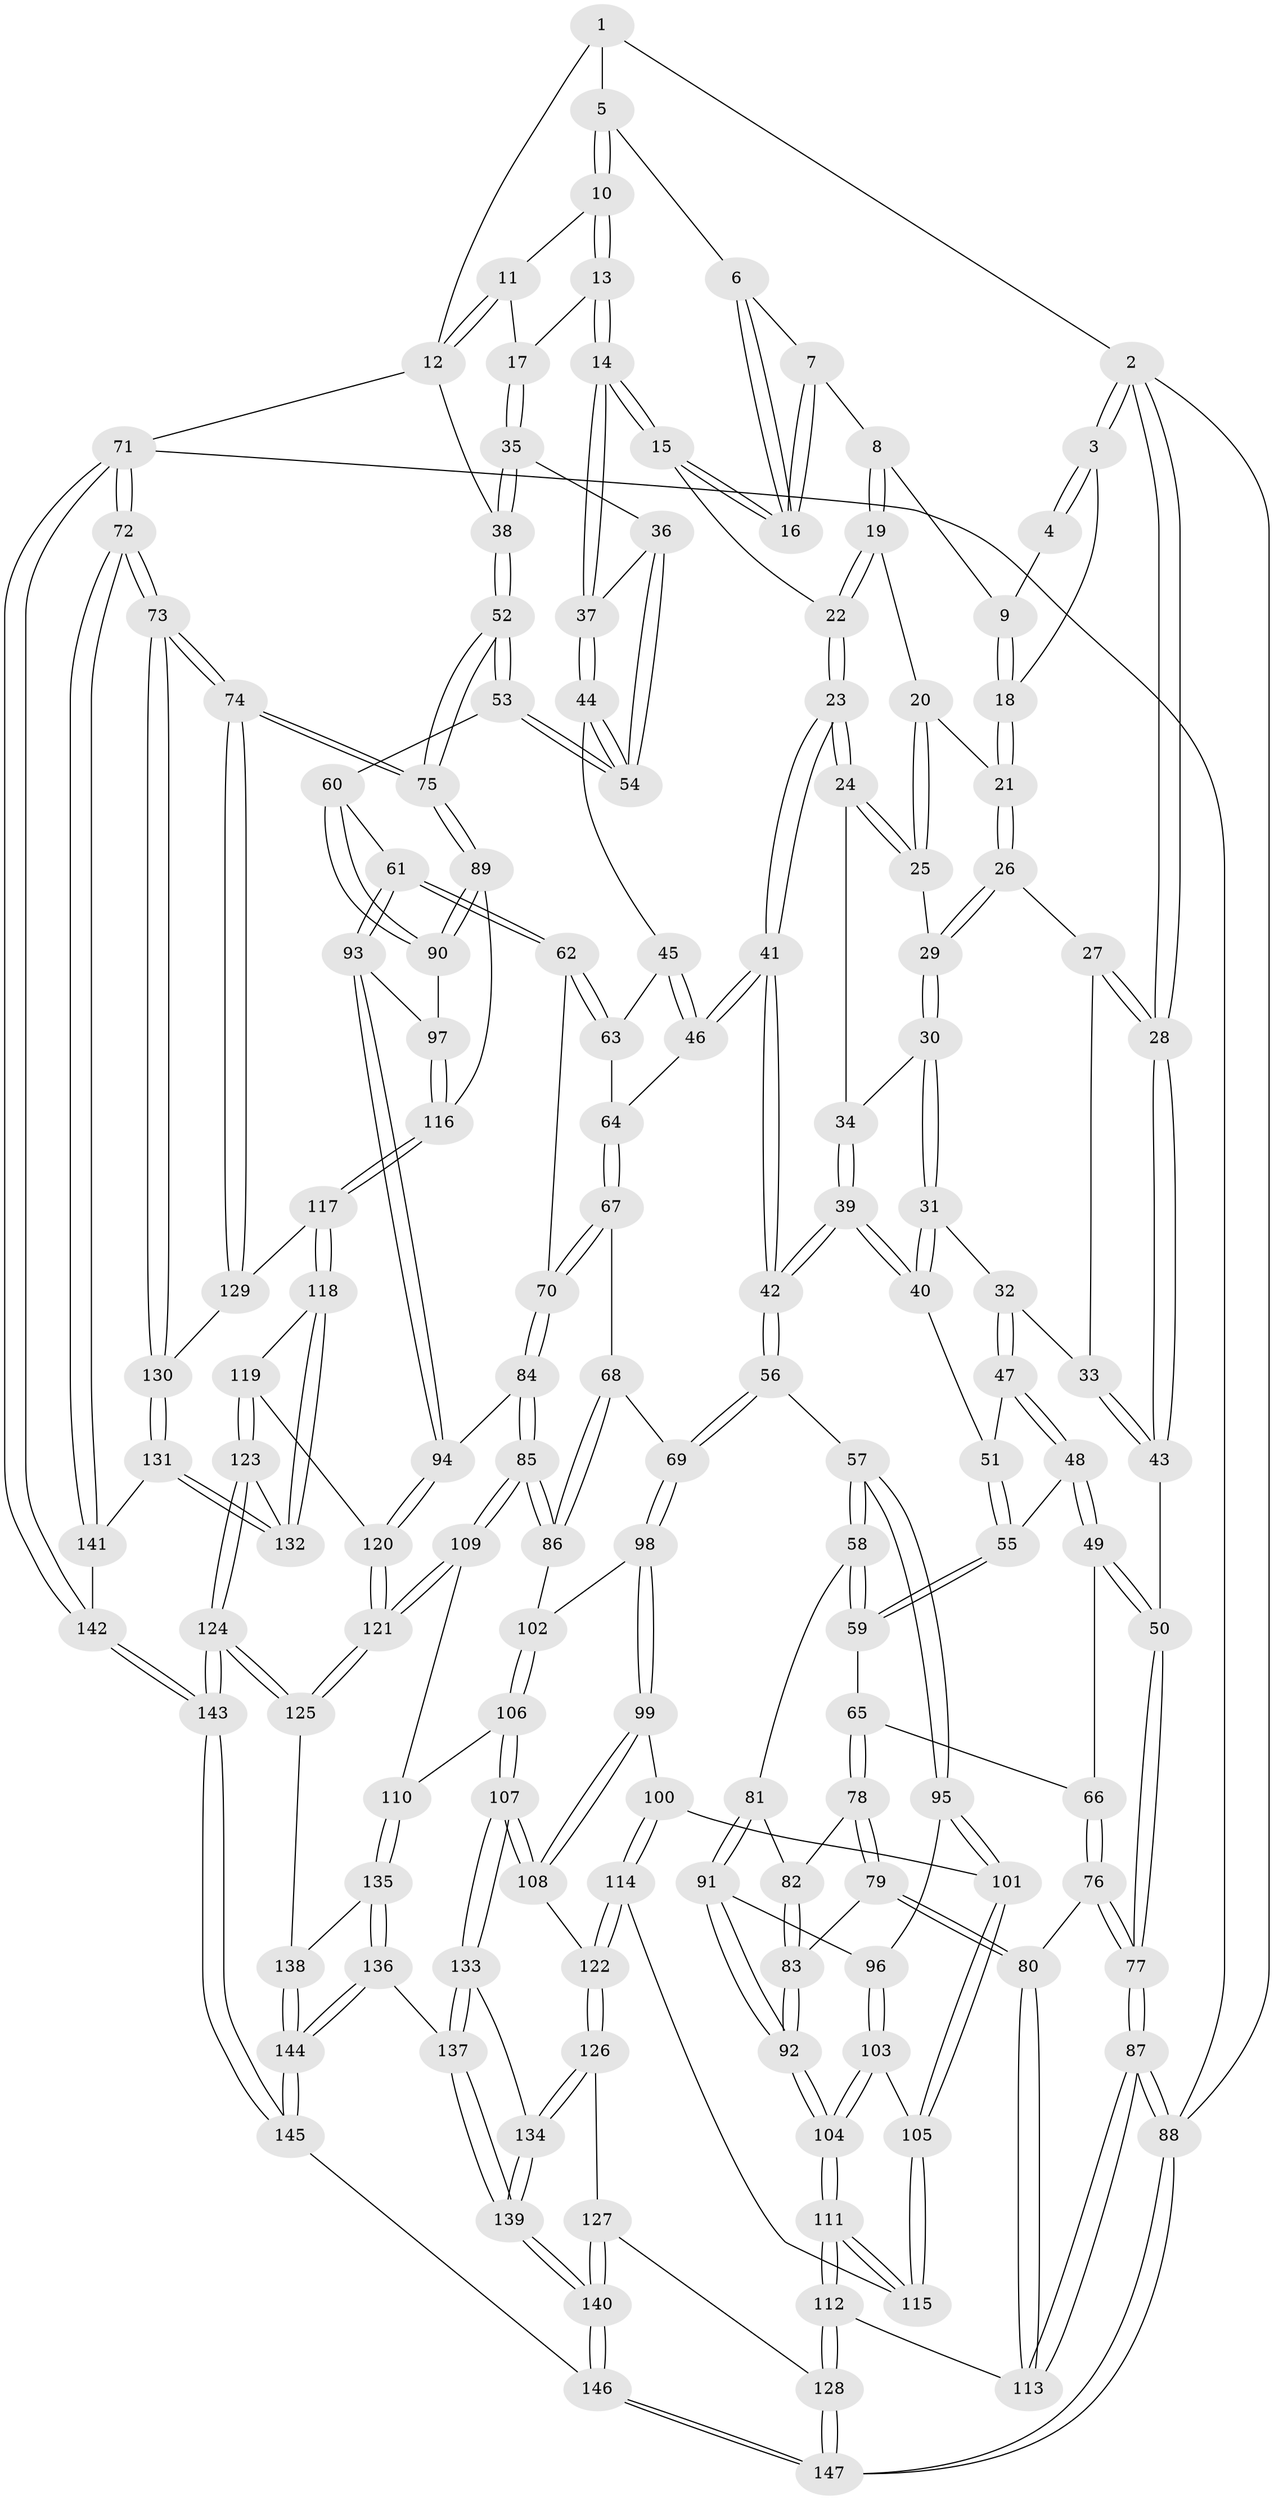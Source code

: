 // coarse degree distribution, {4: 0.559322033898305, 3: 0.3050847457627119, 5: 0.1016949152542373, 2: 0.01694915254237288, 6: 0.01694915254237288}
// Generated by graph-tools (version 1.1) at 2025/38/03/04/25 23:38:36]
// undirected, 147 vertices, 364 edges
graph export_dot {
  node [color=gray90,style=filled];
  1 [pos="+0.8093033082389975+0"];
  2 [pos="+0+0"];
  3 [pos="+0.12051225734578584+0"];
  4 [pos="+0.6307822854059074+0"];
  5 [pos="+0.8158579336418892+0"];
  6 [pos="+0.7318488989661015+0.07274776524068938"];
  7 [pos="+0.5740894811828535+0.08807162288274173"];
  8 [pos="+0.5622571167315517+0.08124697255032748"];
  9 [pos="+0.5618916905393785+0.06959927949162431"];
  10 [pos="+0.8578317612778282+0.06380062433328208"];
  11 [pos="+0.9700553469494139+0.0985823147260259"];
  12 [pos="+1+0"];
  13 [pos="+0.8502414876019182+0.17106138926813558"];
  14 [pos="+0.7455790276848719+0.26476732722254975"];
  15 [pos="+0.709987921502374+0.24542260089015677"];
  16 [pos="+0.6947584515123001+0.20037581807728752"];
  17 [pos="+0.9594861900818441+0.22219340733032225"];
  18 [pos="+0.18726109875272262+0"];
  19 [pos="+0.5402096858688247+0.10630811464246775"];
  20 [pos="+0.5256606150983223+0.11189026683629134"];
  21 [pos="+0.2023618944091087+0"];
  22 [pos="+0.5603883531387962+0.28746400264101923"];
  23 [pos="+0.5012887274419555+0.33785198414064077"];
  24 [pos="+0.45191051630126367+0.26461901528115456"];
  25 [pos="+0.4180732521285014+0.18318916444182132"];
  26 [pos="+0.22507115545459486+0.08443367267044112"];
  27 [pos="+0.07585911077570227+0.2267971560482752"];
  28 [pos="+0+0"];
  29 [pos="+0.22964430818680323+0.09321798688363836"];
  30 [pos="+0.23200079238604154+0.13454414721565616"];
  31 [pos="+0.2301863240980096+0.14791598522051128"];
  32 [pos="+0.09687808909198427+0.34394387517237435"];
  33 [pos="+0.014021619473365268+0.28826367231242067"];
  34 [pos="+0.337527275433923+0.2734214837907771"];
  35 [pos="+1+0.28242027434024286"];
  36 [pos="+0.9901235585746431+0.3057049167293498"];
  37 [pos="+0.7574904032753502+0.2944689365101919"];
  38 [pos="+1+0.27565984525425324"];
  39 [pos="+0.36005626454469936+0.45590152131458617"];
  40 [pos="+0.2381983333119084+0.34597290605917547"];
  41 [pos="+0.47971585382063614+0.4245255342876363"];
  42 [pos="+0.38885660897178265+0.4926589260163055"];
  43 [pos="+0+0.28592988762147686"];
  44 [pos="+0.7599368082003561+0.33358014529593677"];
  45 [pos="+0.7465470680436378+0.3664213745143315"];
  46 [pos="+0.5617116655284231+0.4486318108363747"];
  47 [pos="+0.10229782628704875+0.3520551605197027"];
  48 [pos="+0.08008674271831019+0.43970705877417005"];
  49 [pos="+0.07918281253922167+0.44120686371230217"];
  50 [pos="+0+0.3303192056789493"];
  51 [pos="+0.18029890095654466+0.3620840302363427"];
  52 [pos="+1+0.550166143364426"];
  53 [pos="+0.9201495180170941+0.5228973814534358"];
  54 [pos="+0.9135070800199876+0.42065794787366156"];
  55 [pos="+0.1684506617495117+0.43538453087313866"];
  56 [pos="+0.38192845125344155+0.510907800465635"];
  57 [pos="+0.33831243168146696+0.5262006490950383"];
  58 [pos="+0.32430087621841125+0.5291764270626151"];
  59 [pos="+0.22246657877932072+0.5119725251077046"];
  60 [pos="+0.9112269691775248+0.5295450348903914"];
  61 [pos="+0.83642896940627+0.5690849028745762"];
  62 [pos="+0.8164457616307722+0.5610099162442819"];
  63 [pos="+0.7541932880303807+0.426411287300464"];
  64 [pos="+0.6362691263778187+0.514312344444618"];
  65 [pos="+0.09220065937860052+0.5314440587012537"];
  66 [pos="+0.08064100930918343+0.5255957926425847"];
  67 [pos="+0.6570690868204131+0.5473278294333966"];
  68 [pos="+0.6144819595767885+0.5972988637143851"];
  69 [pos="+0.3870323542564557+0.5226198455371815"];
  70 [pos="+0.7184890139599984+0.574941039719173"];
  71 [pos="+1+1"];
  72 [pos="+1+1"];
  73 [pos="+1+1"];
  74 [pos="+1+0.7987348928840166"];
  75 [pos="+1+0.681905841182662"];
  76 [pos="+0.02788756392475955+0.5435611307797165"];
  77 [pos="+0+0.5906635392534647"];
  78 [pos="+0.10090499487776554+0.5571054273155706"];
  79 [pos="+0.10432841462604206+0.687252221182084"];
  80 [pos="+0.0767064424564192+0.6949076035942102"];
  81 [pos="+0.2283802617259903+0.6144681537809318"];
  82 [pos="+0.16102385794073792+0.6089487980820028"];
  83 [pos="+0.11678926064158088+0.6902195911337641"];
  84 [pos="+0.6617173959039279+0.7218397199957967"];
  85 [pos="+0.6492870203075458+0.7263554063001999"];
  86 [pos="+0.5855649453059721+0.6749391141541131"];
  87 [pos="+0+0.7742689667896273"];
  88 [pos="+0+1"];
  89 [pos="+1+0.6926632262671093"];
  90 [pos="+0.9757639784465175+0.6740025184593554"];
  91 [pos="+0.20608136047440914+0.6562936831938335"];
  92 [pos="+0.13605566278290465+0.6988587993272909"];
  93 [pos="+0.8407914299073082+0.670412122805727"];
  94 [pos="+0.753843287318038+0.7377624492984775"];
  95 [pos="+0.2664034039094957+0.6948891265895133"];
  96 [pos="+0.23426203524357747+0.6999010830260963"];
  97 [pos="+0.8859203880658543+0.7156580333525971"];
  98 [pos="+0.4098465192425311+0.5884867080738956"];
  99 [pos="+0.39298102463180146+0.7218253417742784"];
  100 [pos="+0.30536686948930253+0.7374414756194037"];
  101 [pos="+0.2890640265357319+0.7330618923198378"];
  102 [pos="+0.5530672003162919+0.6711100766467897"];
  103 [pos="+0.22818865427121318+0.7242100822252"];
  104 [pos="+0.15045882987430942+0.7237606508331937"];
  105 [pos="+0.24201444942745876+0.7483005774084617"];
  106 [pos="+0.5023155071708765+0.7864549658998606"];
  107 [pos="+0.42187547419752436+0.7975561949791418"];
  108 [pos="+0.4136977607349489+0.7881121053168921"];
  109 [pos="+0.6249069319779915+0.7932443467908548"];
  110 [pos="+0.5894692638486387+0.8165528130365914"];
  111 [pos="+0.16510683336886403+0.7975923499362576"];
  112 [pos="+0.12638927021804994+0.8852808465309225"];
  113 [pos="+0+0.7819374209383422"];
  114 [pos="+0.27266480271079657+0.8097648620896734"];
  115 [pos="+0.23151479803308422+0.7777492101758122"];
  116 [pos="+0.9085819386095558+0.7692576060402401"];
  117 [pos="+0.9081171526309249+0.7966496106062158"];
  118 [pos="+0.8794333682556328+0.823909182325911"];
  119 [pos="+0.7688513255710329+0.7824634498286096"];
  120 [pos="+0.76421892500785+0.7779312696540238"];
  121 [pos="+0.7047331538802626+0.868327315108442"];
  122 [pos="+0.28537118623227703+0.8355304763103516"];
  123 [pos="+0.801443518562839+0.8919376222345754"];
  124 [pos="+0.7258872669814547+0.9271756235859118"];
  125 [pos="+0.7246822360263234+0.9260394534457063"];
  126 [pos="+0.2738430193363357+0.8634996918514205"];
  127 [pos="+0.25852173543902307+0.8722641517841987"];
  128 [pos="+0.14504752322352382+0.9142239940082625"];
  129 [pos="+0.9101635576363112+0.7979681580567911"];
  130 [pos="+1+0.9423447903339118"];
  131 [pos="+0.857675424642956+0.899402004595818"];
  132 [pos="+0.8489819928310849+0.886898849759579"];
  133 [pos="+0.4242545734055998+0.8303804293422782"];
  134 [pos="+0.31493147237043356+0.894661459598517"];
  135 [pos="+0.5833817109011079+0.8424938258566165"];
  136 [pos="+0.5158058982836771+0.9170291674711496"];
  137 [pos="+0.44132147805912725+0.8965476151235339"];
  138 [pos="+0.6271620868458408+0.9232985602613167"];
  139 [pos="+0.37060477790509094+1"];
  140 [pos="+0.3474432133172349+1"];
  141 [pos="+0.8600825118017285+0.9157008029459345"];
  142 [pos="+0.8138159400294528+1"];
  143 [pos="+0.7476830728808993+1"];
  144 [pos="+0.5603667834167451+0.9858144562816994"];
  145 [pos="+0.5717853217152568+1"];
  146 [pos="+0.3112618546906107+1"];
  147 [pos="+0.18033855638056673+1"];
  1 -- 2;
  1 -- 5;
  1 -- 12;
  2 -- 3;
  2 -- 3;
  2 -- 28;
  2 -- 28;
  2 -- 88;
  3 -- 4;
  3 -- 4;
  3 -- 18;
  4 -- 9;
  5 -- 6;
  5 -- 10;
  5 -- 10;
  6 -- 7;
  6 -- 16;
  6 -- 16;
  7 -- 8;
  7 -- 16;
  7 -- 16;
  8 -- 9;
  8 -- 19;
  8 -- 19;
  9 -- 18;
  9 -- 18;
  10 -- 11;
  10 -- 13;
  10 -- 13;
  11 -- 12;
  11 -- 12;
  11 -- 17;
  12 -- 38;
  12 -- 71;
  13 -- 14;
  13 -- 14;
  13 -- 17;
  14 -- 15;
  14 -- 15;
  14 -- 37;
  14 -- 37;
  15 -- 16;
  15 -- 16;
  15 -- 22;
  17 -- 35;
  17 -- 35;
  18 -- 21;
  18 -- 21;
  19 -- 20;
  19 -- 22;
  19 -- 22;
  20 -- 21;
  20 -- 25;
  20 -- 25;
  21 -- 26;
  21 -- 26;
  22 -- 23;
  22 -- 23;
  23 -- 24;
  23 -- 24;
  23 -- 41;
  23 -- 41;
  24 -- 25;
  24 -- 25;
  24 -- 34;
  25 -- 29;
  26 -- 27;
  26 -- 29;
  26 -- 29;
  27 -- 28;
  27 -- 28;
  27 -- 33;
  28 -- 43;
  28 -- 43;
  29 -- 30;
  29 -- 30;
  30 -- 31;
  30 -- 31;
  30 -- 34;
  31 -- 32;
  31 -- 40;
  31 -- 40;
  32 -- 33;
  32 -- 47;
  32 -- 47;
  33 -- 43;
  33 -- 43;
  34 -- 39;
  34 -- 39;
  35 -- 36;
  35 -- 38;
  35 -- 38;
  36 -- 37;
  36 -- 54;
  36 -- 54;
  37 -- 44;
  37 -- 44;
  38 -- 52;
  38 -- 52;
  39 -- 40;
  39 -- 40;
  39 -- 42;
  39 -- 42;
  40 -- 51;
  41 -- 42;
  41 -- 42;
  41 -- 46;
  41 -- 46;
  42 -- 56;
  42 -- 56;
  43 -- 50;
  44 -- 45;
  44 -- 54;
  44 -- 54;
  45 -- 46;
  45 -- 46;
  45 -- 63;
  46 -- 64;
  47 -- 48;
  47 -- 48;
  47 -- 51;
  48 -- 49;
  48 -- 49;
  48 -- 55;
  49 -- 50;
  49 -- 50;
  49 -- 66;
  50 -- 77;
  50 -- 77;
  51 -- 55;
  51 -- 55;
  52 -- 53;
  52 -- 53;
  52 -- 75;
  52 -- 75;
  53 -- 54;
  53 -- 54;
  53 -- 60;
  55 -- 59;
  55 -- 59;
  56 -- 57;
  56 -- 69;
  56 -- 69;
  57 -- 58;
  57 -- 58;
  57 -- 95;
  57 -- 95;
  58 -- 59;
  58 -- 59;
  58 -- 81;
  59 -- 65;
  60 -- 61;
  60 -- 90;
  60 -- 90;
  61 -- 62;
  61 -- 62;
  61 -- 93;
  61 -- 93;
  62 -- 63;
  62 -- 63;
  62 -- 70;
  63 -- 64;
  64 -- 67;
  64 -- 67;
  65 -- 66;
  65 -- 78;
  65 -- 78;
  66 -- 76;
  66 -- 76;
  67 -- 68;
  67 -- 70;
  67 -- 70;
  68 -- 69;
  68 -- 86;
  68 -- 86;
  69 -- 98;
  69 -- 98;
  70 -- 84;
  70 -- 84;
  71 -- 72;
  71 -- 72;
  71 -- 142;
  71 -- 142;
  71 -- 88;
  72 -- 73;
  72 -- 73;
  72 -- 141;
  72 -- 141;
  73 -- 74;
  73 -- 74;
  73 -- 130;
  73 -- 130;
  74 -- 75;
  74 -- 75;
  74 -- 129;
  74 -- 129;
  75 -- 89;
  75 -- 89;
  76 -- 77;
  76 -- 77;
  76 -- 80;
  77 -- 87;
  77 -- 87;
  78 -- 79;
  78 -- 79;
  78 -- 82;
  79 -- 80;
  79 -- 80;
  79 -- 83;
  80 -- 113;
  80 -- 113;
  81 -- 82;
  81 -- 91;
  81 -- 91;
  82 -- 83;
  82 -- 83;
  83 -- 92;
  83 -- 92;
  84 -- 85;
  84 -- 85;
  84 -- 94;
  85 -- 86;
  85 -- 86;
  85 -- 109;
  85 -- 109;
  86 -- 102;
  87 -- 88;
  87 -- 88;
  87 -- 113;
  87 -- 113;
  88 -- 147;
  88 -- 147;
  89 -- 90;
  89 -- 90;
  89 -- 116;
  90 -- 97;
  91 -- 92;
  91 -- 92;
  91 -- 96;
  92 -- 104;
  92 -- 104;
  93 -- 94;
  93 -- 94;
  93 -- 97;
  94 -- 120;
  94 -- 120;
  95 -- 96;
  95 -- 101;
  95 -- 101;
  96 -- 103;
  96 -- 103;
  97 -- 116;
  97 -- 116;
  98 -- 99;
  98 -- 99;
  98 -- 102;
  99 -- 100;
  99 -- 108;
  99 -- 108;
  100 -- 101;
  100 -- 114;
  100 -- 114;
  101 -- 105;
  101 -- 105;
  102 -- 106;
  102 -- 106;
  103 -- 104;
  103 -- 104;
  103 -- 105;
  104 -- 111;
  104 -- 111;
  105 -- 115;
  105 -- 115;
  106 -- 107;
  106 -- 107;
  106 -- 110;
  107 -- 108;
  107 -- 108;
  107 -- 133;
  107 -- 133;
  108 -- 122;
  109 -- 110;
  109 -- 121;
  109 -- 121;
  110 -- 135;
  110 -- 135;
  111 -- 112;
  111 -- 112;
  111 -- 115;
  111 -- 115;
  112 -- 113;
  112 -- 128;
  112 -- 128;
  114 -- 115;
  114 -- 122;
  114 -- 122;
  116 -- 117;
  116 -- 117;
  117 -- 118;
  117 -- 118;
  117 -- 129;
  118 -- 119;
  118 -- 132;
  118 -- 132;
  119 -- 120;
  119 -- 123;
  119 -- 123;
  120 -- 121;
  120 -- 121;
  121 -- 125;
  121 -- 125;
  122 -- 126;
  122 -- 126;
  123 -- 124;
  123 -- 124;
  123 -- 132;
  124 -- 125;
  124 -- 125;
  124 -- 143;
  124 -- 143;
  125 -- 138;
  126 -- 127;
  126 -- 134;
  126 -- 134;
  127 -- 128;
  127 -- 140;
  127 -- 140;
  128 -- 147;
  128 -- 147;
  129 -- 130;
  130 -- 131;
  130 -- 131;
  131 -- 132;
  131 -- 132;
  131 -- 141;
  133 -- 134;
  133 -- 137;
  133 -- 137;
  134 -- 139;
  134 -- 139;
  135 -- 136;
  135 -- 136;
  135 -- 138;
  136 -- 137;
  136 -- 144;
  136 -- 144;
  137 -- 139;
  137 -- 139;
  138 -- 144;
  138 -- 144;
  139 -- 140;
  139 -- 140;
  140 -- 146;
  140 -- 146;
  141 -- 142;
  142 -- 143;
  142 -- 143;
  143 -- 145;
  143 -- 145;
  144 -- 145;
  144 -- 145;
  145 -- 146;
  146 -- 147;
  146 -- 147;
}
